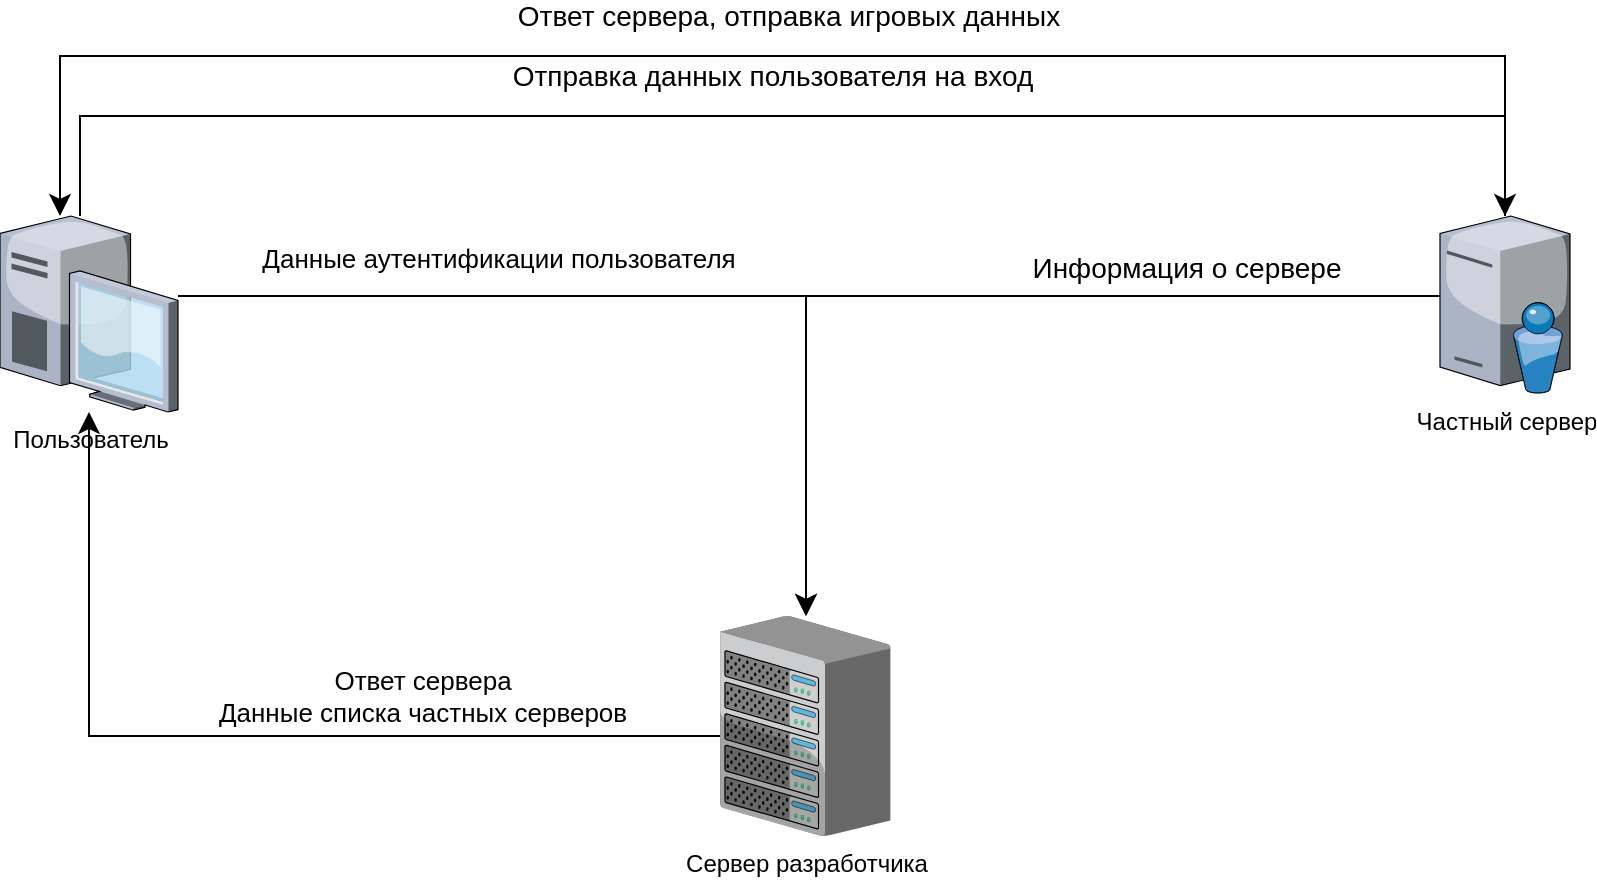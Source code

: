 <mxfile version="21.2.9" type="github">
  <diagram name="Page-1" id="e3a06f82-3646-2815-327d-82caf3d4e204">
    <mxGraphModel dx="2026" dy="1152" grid="1" gridSize="10" guides="1" tooltips="1" connect="1" arrows="1" fold="1" page="1" pageScale="1.5" pageWidth="1169" pageHeight="826" background="none" math="0" shadow="0">
      <root>
        <mxCell id="0" style=";html=1;" />
        <mxCell id="1" style=";html=1;" parent="0" />
        <mxCell id="PkhEMgaK-BToTddNfB0B-2" value="Сервер разработчика" style="verticalLabelPosition=bottom;sketch=0;aspect=fixed;html=1;verticalAlign=top;strokeColor=none;align=center;outlineConnect=0;shape=mxgraph.citrix.chassis;" vertex="1" parent="1">
          <mxGeometry x="890" y="400" width="85.21" height="110" as="geometry" />
        </mxCell>
        <mxCell id="PkhEMgaK-BToTddNfB0B-3" value="Частный сервер" style="verticalLabelPosition=bottom;sketch=0;aspect=fixed;html=1;verticalAlign=top;strokeColor=none;align=center;outlineConnect=0;shape=mxgraph.citrix.directory_server;" vertex="1" parent="1">
          <mxGeometry x="1250" y="200" width="65" height="88.5" as="geometry" />
        </mxCell>
        <mxCell id="PkhEMgaK-BToTddNfB0B-4" value="Пользователь" style="verticalLabelPosition=bottom;sketch=0;aspect=fixed;html=1;verticalAlign=top;strokeColor=none;align=center;outlineConnect=0;shape=mxgraph.citrix.desktop;" vertex="1" parent="1">
          <mxGeometry x="530" y="200" width="89" height="98" as="geometry" />
        </mxCell>
        <mxCell id="PkhEMgaK-BToTddNfB0B-5" value="" style="edgeStyle=segmentEdgeStyle;endArrow=classic;html=1;curved=0;rounded=0;endSize=8;startSize=8;fillColor=#d80073;strokeColor=#000000;" edge="1" parent="1" source="PkhEMgaK-BToTddNfB0B-3" target="PkhEMgaK-BToTddNfB0B-2">
          <mxGeometry width="50" height="50" relative="1" as="geometry">
            <mxPoint x="970" y="570" as="sourcePoint" />
            <mxPoint x="1030" y="350" as="targetPoint" />
            <Array as="points">
              <mxPoint x="933" y="240" />
            </Array>
          </mxGeometry>
        </mxCell>
        <mxCell id="PkhEMgaK-BToTddNfB0B-6" value="&lt;font style=&quot;font-size: 14px;&quot;&gt;Информация о сервере&lt;/font&gt;" style="edgeLabel;html=1;align=center;verticalAlign=middle;resizable=0;points=[];" vertex="1" connectable="0" parent="PkhEMgaK-BToTddNfB0B-5">
          <mxGeometry x="-0.505" y="4" relative="1" as="geometry">
            <mxPoint x="-9" y="-18" as="offset" />
          </mxGeometry>
        </mxCell>
        <mxCell id="PkhEMgaK-BToTddNfB0B-7" value="" style="edgeStyle=segmentEdgeStyle;endArrow=classic;html=1;curved=0;rounded=0;endSize=8;startSize=8;fillColor=#0050ef;strokeColor=#000000;" edge="1" parent="1" source="PkhEMgaK-BToTddNfB0B-4" target="PkhEMgaK-BToTddNfB0B-2">
          <mxGeometry width="50" height="50" relative="1" as="geometry">
            <mxPoint x="970" y="570" as="sourcePoint" />
            <mxPoint x="820" y="350" as="targetPoint" />
            <Array as="points">
              <mxPoint x="933" y="240" />
            </Array>
          </mxGeometry>
        </mxCell>
        <mxCell id="PkhEMgaK-BToTddNfB0B-8" value="&lt;font style=&quot;font-size: 13px;&quot;&gt;Данные аутентификации пользователя&lt;/font&gt;" style="edgeLabel;html=1;align=center;verticalAlign=middle;resizable=0;points=[];" vertex="1" connectable="0" parent="PkhEMgaK-BToTddNfB0B-7">
          <mxGeometry x="-0.298" y="-2" relative="1" as="geometry">
            <mxPoint x="-7" y="-21" as="offset" />
          </mxGeometry>
        </mxCell>
        <mxCell id="PkhEMgaK-BToTddNfB0B-10" value="" style="edgeStyle=elbowEdgeStyle;elbow=vertical;endArrow=classic;html=1;curved=0;rounded=0;endSize=8;startSize=8;" edge="1" parent="1" source="PkhEMgaK-BToTddNfB0B-2" target="PkhEMgaK-BToTddNfB0B-4">
          <mxGeometry width="50" height="50" relative="1" as="geometry">
            <mxPoint x="840" y="460" as="sourcePoint" />
            <mxPoint x="1020" y="520" as="targetPoint" />
            <Array as="points">
              <mxPoint x="710" y="460" />
            </Array>
          </mxGeometry>
        </mxCell>
        <mxCell id="PkhEMgaK-BToTddNfB0B-11" value="&lt;font style=&quot;font-size: 13px;&quot;&gt;Ответ сервера&lt;br&gt;Данные списка частных серверов&lt;/font&gt;" style="edgeLabel;html=1;align=center;verticalAlign=middle;resizable=0;points=[];" vertex="1" connectable="0" parent="PkhEMgaK-BToTddNfB0B-10">
          <mxGeometry x="-0.511" y="2" relative="1" as="geometry">
            <mxPoint x="-33" y="-22" as="offset" />
          </mxGeometry>
        </mxCell>
        <mxCell id="PkhEMgaK-BToTddNfB0B-12" value="" style="edgeStyle=elbowEdgeStyle;elbow=horizontal;endArrow=classic;html=1;curved=0;rounded=0;endSize=8;startSize=8;" edge="1" parent="1" source="PkhEMgaK-BToTddNfB0B-4" target="PkhEMgaK-BToTddNfB0B-3">
          <mxGeometry width="50" height="50" relative="1" as="geometry">
            <mxPoint x="590" y="170" as="sourcePoint" />
            <mxPoint x="1280" y="120" as="targetPoint" />
            <Array as="points">
              <mxPoint x="570" y="150" />
              <mxPoint x="570" y="120" />
            </Array>
          </mxGeometry>
        </mxCell>
        <mxCell id="PkhEMgaK-BToTddNfB0B-13" value="&lt;font style=&quot;font-size: 14px;&quot;&gt;Отправка данных пользователя на вход&lt;/font&gt;" style="edgeLabel;html=1;align=center;verticalAlign=middle;resizable=0;points=[];" vertex="1" connectable="0" parent="PkhEMgaK-BToTddNfB0B-12">
          <mxGeometry x="-0.027" y="1" relative="1" as="geometry">
            <mxPoint y="-19" as="offset" />
          </mxGeometry>
        </mxCell>
        <mxCell id="PkhEMgaK-BToTddNfB0B-14" value="" style="edgeStyle=elbowEdgeStyle;elbow=horizontal;endArrow=classic;html=1;curved=0;rounded=0;endSize=8;startSize=8;" edge="1" parent="1" source="PkhEMgaK-BToTddNfB0B-3" target="PkhEMgaK-BToTddNfB0B-4">
          <mxGeometry width="50" height="50" relative="1" as="geometry">
            <mxPoint x="925.21" y="80" as="sourcePoint" />
            <mxPoint x="975.21" y="30" as="targetPoint" />
            <Array as="points">
              <mxPoint x="560" y="120" />
              <mxPoint x="1300" y="120" />
              <mxPoint x="560" y="110" />
              <mxPoint x="560" y="140" />
              <mxPoint x="1090" y="120" />
              <mxPoint x="1090" y="130" />
              <mxPoint x="1290" y="140" />
              <mxPoint x="550" y="120" />
            </Array>
          </mxGeometry>
        </mxCell>
        <mxCell id="PkhEMgaK-BToTddNfB0B-15" value="&lt;font style=&quot;font-size: 14px;&quot;&gt;Ответ сервера, отправка игровых данных&lt;/font&gt;" style="edgeLabel;html=1;align=center;verticalAlign=middle;resizable=0;points=[];" vertex="1" connectable="0" parent="PkhEMgaK-BToTddNfB0B-14">
          <mxGeometry x="-0.386" y="3" relative="1" as="geometry">
            <mxPoint x="-168" y="-23" as="offset" />
          </mxGeometry>
        </mxCell>
      </root>
    </mxGraphModel>
  </diagram>
</mxfile>
